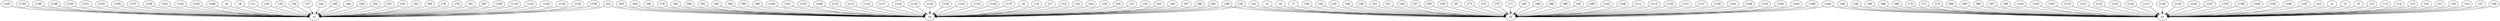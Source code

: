 strict digraph  {
c1;
c2;
c3;
c4;
v1;
v2;
v3;
v4;
v5;
v6;
v7;
v8;
v9;
v10;
v11;
v12;
v13;
v14;
v15;
v16;
v17;
v18;
v19;
v20;
v21;
v22;
v23;
v24;
v25;
v26;
v27;
v28;
v29;
v30;
v31;
v32;
v33;
v34;
v35;
v36;
v37;
v38;
v39;
v40;
v41;
v42;
v43;
v44;
v45;
v46;
v47;
v48;
v49;
v50;
v51;
v52;
v53;
v54;
v55;
v56;
v57;
v58;
v59;
v60;
v61;
v62;
v63;
v64;
v65;
v66;
v67;
v68;
v69;
v70;
v71;
v72;
v73;
v74;
v75;
v76;
v77;
v78;
v79;
v80;
v81;
v82;
v83;
v84;
v85;
v86;
v87;
v88;
v89;
v90;
v91;
v92;
v93;
v94;
v95;
v96;
v97;
v98;
v99;
v100;
v101;
v102;
v103;
v104;
v105;
v106;
v107;
v108;
v109;
v110;
v111;
v112;
v113;
v114;
v115;
v116;
v117;
v118;
v119;
v120;
v121;
v122;
v123;
v124;
v125;
v126;
v127;
v128;
v129;
v130;
v131;
v132;
v133;
v134;
v135;
v136;
v137;
v138;
v139;
v140;
v141;
v142;
v143;
v144;
v145;
v146;
v147;
v148;
v149;
v150;
v151;
v152;
v153;
v154;
v155;
v156;
v157;
v158;
v159;
v160;
v161;
v162;
v163;
v164;
v165;
v166;
v167;
v168;
v169;
v170;
co1;
co2;
co3;
v1 -> c3  [weight=1];
v2 -> c2  [weight=1];
v3 -> c3  [weight=1];
v4 -> c2  [weight=1];
v5 -> c3  [weight=1];
v6 -> c1  [weight=1];
v7 -> c2  [weight=1];
v8 -> c1  [weight=1];
v9 -> c4  [weight=1];
v10 -> c4  [weight=1];
v11 -> c1  [weight=1];
v12 -> c3  [weight=1];
v13 -> c3  [weight=1];
v14 -> c3  [weight=1];
v15 -> c3  [weight=1];
v16 -> c3  [weight=1];
v17 -> c4  [weight=1];
v18 -> c2  [weight=1];
v18 -> c4  [weight=1];
v19 -> c4  [weight=1];
v20 -> c2  [weight=1];
v21 -> c3  [weight=1];
v22 -> c4  [weight=1];
v23 -> c3  [weight=1];
v24 -> c4  [weight=1];
v25 -> c3  [weight=1];
v26 -> c2  [weight=1];
v27 -> c3  [weight=1];
v28 -> c1  [weight=1];
v29 -> c4  [weight=1];
v30 -> c4  [weight=1];
v31 -> c4  [weight=1];
v32 -> c4  [weight=1];
v33 -> c1  [weight=1];
v34 -> c1  [weight=1];
v35 -> c2  [weight=1];
v36 -> c3  [weight=1];
v37 -> c1  [weight=1];
v38 -> c4  [weight=1];
v38 -> c2  [weight=1];
v39 -> c2  [weight=1];
v40 -> c2  [weight=1];
v41 -> c2  [weight=1];
v42 -> c1  [weight=1];
v43 -> c4  [weight=1];
v44 -> c4  [weight=1];
v45 -> c3  [weight=1];
v46 -> c3  [weight=1];
v47 -> c4  [weight=1];
v48 -> c1  [weight=1];
v49 -> c1  [weight=1];
v50 -> c1  [weight=1];
v51 -> c2  [weight=1];
v52 -> c1  [weight=1];
v53 -> c1  [weight=1];
v54 -> c2  [weight=1];
v55 -> c1  [weight=1];
v56 -> c3  [weight=1];
v57 -> c2  [weight=1];
v58 -> c2  [weight=1];
v59 -> c2  [weight=1];
v60 -> c4  [weight=1];
v61 -> c1  [weight=1];
v62 -> c4  [weight=1];
v63 -> c4  [weight=1];
v64 -> c4  [weight=1];
v65 -> c1  [weight=1];
v66 -> c3  [weight=1];
v67 -> c2  [weight=1];
v68 -> c3  [weight=1];
v69 -> c4  [weight=1];
v70 -> c3  [weight=1];
v71 -> c3  [weight=1];
v72 -> c3  [weight=1];
v73 -> c2  [weight=1];
v74 -> c2  [weight=1];
v75 -> c2  [weight=1];
v76 -> c1  [weight=1];
v77 -> c2  [weight=1];
v78 -> c1  [weight=1];
v79 -> c4  [weight=1];
v80 -> c3  [weight=1];
v81 -> c1  [weight=1];
v82 -> c4  [weight=1];
v83 -> c3  [weight=1];
v84 -> c4  [weight=1];
v85 -> c2  [weight=1];
v86 -> c2  [weight=1];
v87 -> c1  [weight=1];
v88 -> c2  [weight=1];
v89 -> c2  [weight=1];
v90 -> c3  [weight=1];
v91 -> c4  [weight=1];
v92 -> c4  [weight=1];
v93 -> c2  [weight=1];
v94 -> c4  [weight=1];
v95 -> c4  [weight=1];
v96 -> c4  [weight=1];
v97 -> c3  [weight=1];
v98 -> c3  [weight=1];
v99 -> c2  [weight=1];
v100 -> c4  [weight=1];
v101 -> c4  [weight=1];
v102 -> c2  [weight=1];
v103 -> c4  [weight=1];
v104 -> c3  [weight=1];
v105 -> c3  [weight=1];
v106 -> c2  [weight=1];
v107 -> c3  [weight=1];
v108 -> c4  [weight=1];
v109 -> c1  [weight=1];
v110 -> c4  [weight=1];
v111 -> c2  [weight=1];
v112 -> c2  [weight=1];
v113 -> c4  [weight=1];
v114 -> c4  [weight=1];
v115 -> c3  [weight=1];
v116 -> c1  [weight=1];
v117 -> c4  [weight=1];
v118 -> c4  [weight=1];
v119 -> c4  [weight=1];
v120 -> c2  [weight=1];
v121 -> c3  [weight=1];
v122 -> c3  [weight=1];
v123 -> c1  [weight=1];
v124 -> c4  [weight=1];
v125 -> c3  [weight=1];
v126 -> c3  [weight=1];
v127 -> c3  [weight=1];
v128 -> c4  [weight=1];
v129 -> c1  [weight=1];
v130 -> c3  [weight=1];
v131 -> c2  [weight=1];
v132 -> c4  [weight=1];
v133 -> c4  [weight=1];
v134 -> c1  [weight=1];
v135 -> c3  [weight=1];
v136 -> c1  [weight=1];
v137 -> c2  [weight=1];
v138 -> c1  [weight=1];
v139 -> c2  [weight=1];
v140 -> c1  [weight=1];
v141 -> c2  [weight=1];
v142 -> c3  [weight=1];
v143 -> c4  [weight=1];
v144 -> c2  [weight=1];
v144 -> c3  [weight=1];
v145 -> c1  [weight=1];
v146 -> c1  [weight=1];
v147 -> c3  [weight=1];
v148 -> c1  [weight=1];
v149 -> c2  [weight=1];
v150 -> c1  [weight=1];
v151 -> c1  [weight=1];
v152 -> c2  [weight=1];
v153 -> c3  [weight=1];
v154 -> c2  [weight=1];
v155 -> c1  [weight=1];
v156 -> c1  [weight=1];
v157 -> c1  [weight=1];
v158 -> c3  [weight=1];
v159 -> c1  [weight=1];
v160 -> c3  [weight=1];
v161 -> c1  [weight=1];
v162 -> c1  [weight=1];
v163 -> c1  [weight=1];
v164 -> c2  [weight=1];
v165 -> c3  [weight=1];
v166 -> c3  [weight=1];
v167 -> c3  [weight=1];
v168 -> c1  [weight=1];
v169 -> c2  [weight=1];
v170 -> c4  [weight=1];
co1 -> c2  [weight=1];
co2 -> c4  [weight=1];
co2 -> c1  [weight=1];
co3 -> c3  [weight=1];
}
